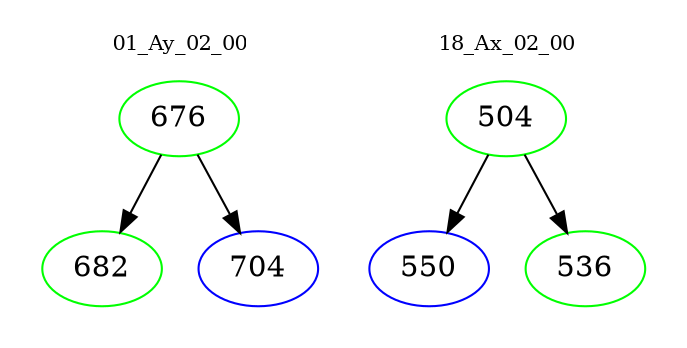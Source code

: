 digraph{
subgraph cluster_0 {
color = white
label = "01_Ay_02_00";
fontsize=10;
T0_676 [label="676", color="green"]
T0_676 -> T0_682 [color="black"]
T0_682 [label="682", color="green"]
T0_676 -> T0_704 [color="black"]
T0_704 [label="704", color="blue"]
}
subgraph cluster_1 {
color = white
label = "18_Ax_02_00";
fontsize=10;
T1_504 [label="504", color="green"]
T1_504 -> T1_550 [color="black"]
T1_550 [label="550", color="blue"]
T1_504 -> T1_536 [color="black"]
T1_536 [label="536", color="green"]
}
}
